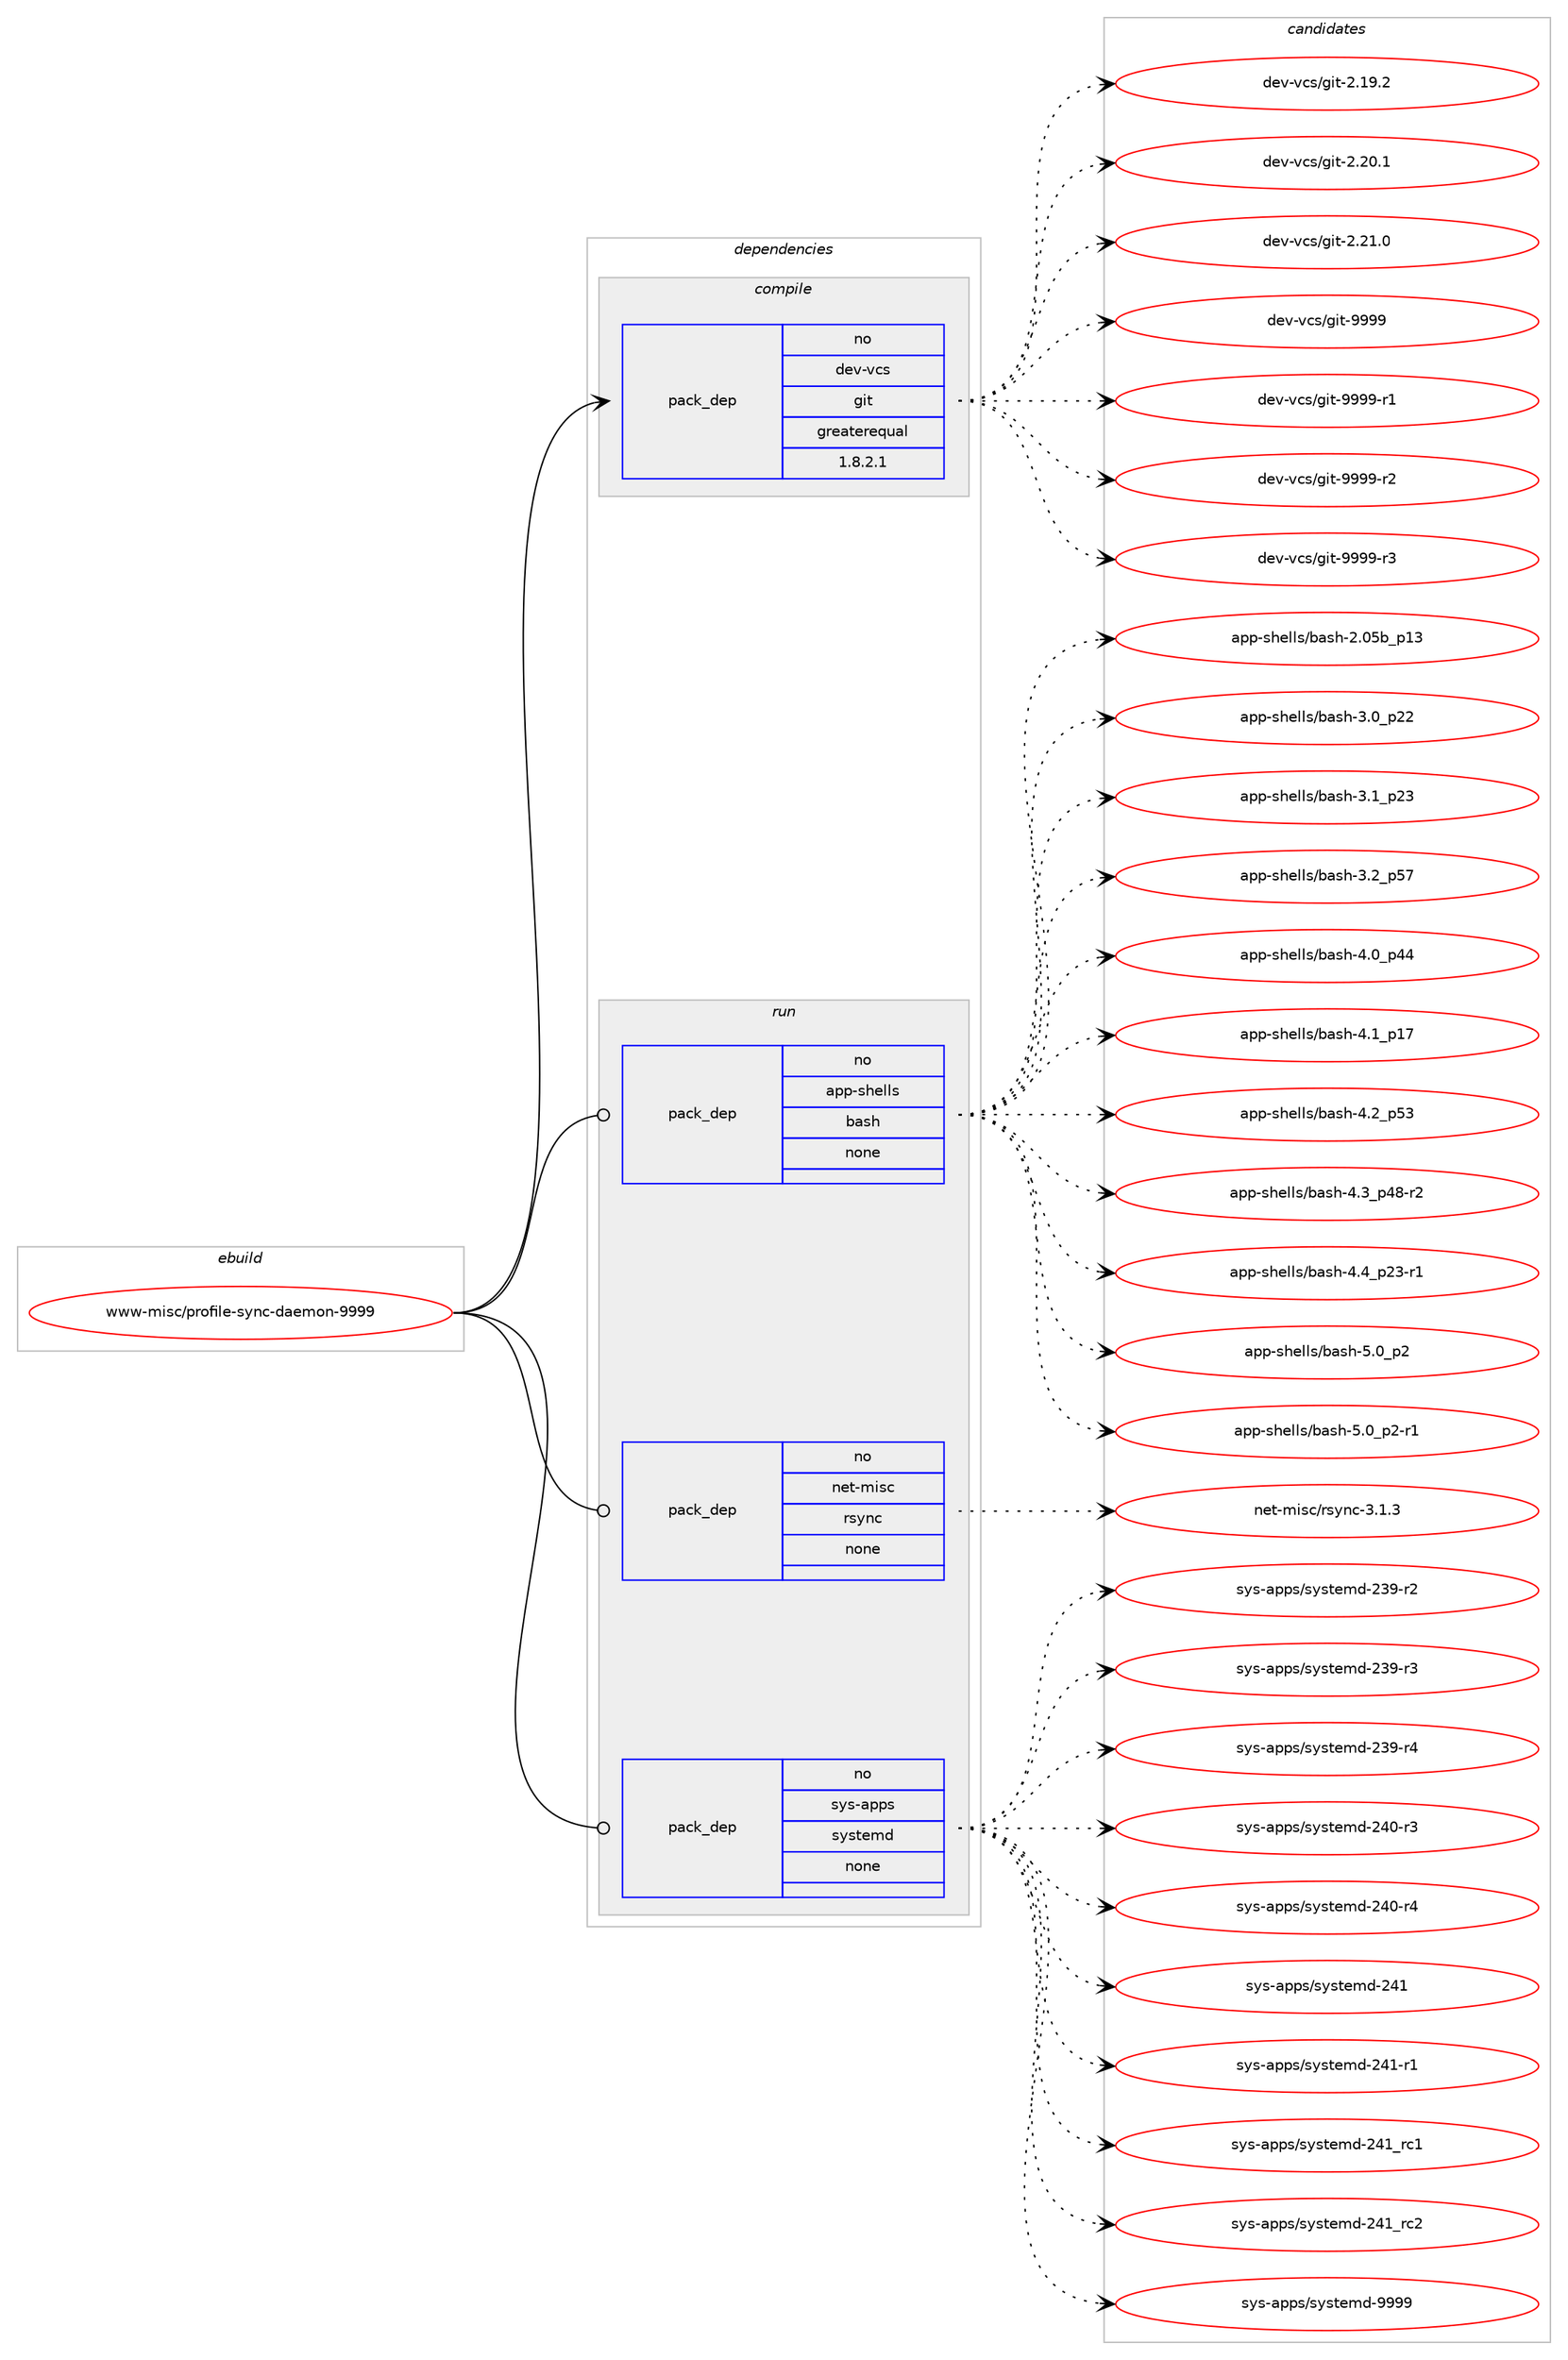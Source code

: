 digraph prolog {

# *************
# Graph options
# *************

newrank=true;
concentrate=true;
compound=true;
graph [rankdir=LR,fontname=Helvetica,fontsize=10,ranksep=1.5];#, ranksep=2.5, nodesep=0.2];
edge  [arrowhead=vee];
node  [fontname=Helvetica,fontsize=10];

# **********
# The ebuild
# **********

subgraph cluster_leftcol {
color=gray;
rank=same;
label=<<i>ebuild</i>>;
id [label="www-misc/profile-sync-daemon-9999", color=red, width=4, href="../www-misc/profile-sync-daemon-9999.svg"];
}

# ****************
# The dependencies
# ****************

subgraph cluster_midcol {
color=gray;
label=<<i>dependencies</i>>;
subgraph cluster_compile {
fillcolor="#eeeeee";
style=filled;
label=<<i>compile</i>>;
subgraph pack1256761 {
dependency1750307 [label=<<TABLE BORDER="0" CELLBORDER="1" CELLSPACING="0" CELLPADDING="4" WIDTH="220"><TR><TD ROWSPAN="6" CELLPADDING="30">pack_dep</TD></TR><TR><TD WIDTH="110">no</TD></TR><TR><TD>dev-vcs</TD></TR><TR><TD>git</TD></TR><TR><TD>greaterequal</TD></TR><TR><TD>1.8.2.1</TD></TR></TABLE>>, shape=none, color=blue];
}
id:e -> dependency1750307:w [weight=20,style="solid",arrowhead="vee"];
}
subgraph cluster_compileandrun {
fillcolor="#eeeeee";
style=filled;
label=<<i>compile and run</i>>;
}
subgraph cluster_run {
fillcolor="#eeeeee";
style=filled;
label=<<i>run</i>>;
subgraph pack1256762 {
dependency1750308 [label=<<TABLE BORDER="0" CELLBORDER="1" CELLSPACING="0" CELLPADDING="4" WIDTH="220"><TR><TD ROWSPAN="6" CELLPADDING="30">pack_dep</TD></TR><TR><TD WIDTH="110">no</TD></TR><TR><TD>app-shells</TD></TR><TR><TD>bash</TD></TR><TR><TD>none</TD></TR><TR><TD></TD></TR></TABLE>>, shape=none, color=blue];
}
id:e -> dependency1750308:w [weight=20,style="solid",arrowhead="odot"];
subgraph pack1256763 {
dependency1750309 [label=<<TABLE BORDER="0" CELLBORDER="1" CELLSPACING="0" CELLPADDING="4" WIDTH="220"><TR><TD ROWSPAN="6" CELLPADDING="30">pack_dep</TD></TR><TR><TD WIDTH="110">no</TD></TR><TR><TD>net-misc</TD></TR><TR><TD>rsync</TD></TR><TR><TD>none</TD></TR><TR><TD></TD></TR></TABLE>>, shape=none, color=blue];
}
id:e -> dependency1750309:w [weight=20,style="solid",arrowhead="odot"];
subgraph pack1256764 {
dependency1750310 [label=<<TABLE BORDER="0" CELLBORDER="1" CELLSPACING="0" CELLPADDING="4" WIDTH="220"><TR><TD ROWSPAN="6" CELLPADDING="30">pack_dep</TD></TR><TR><TD WIDTH="110">no</TD></TR><TR><TD>sys-apps</TD></TR><TR><TD>systemd</TD></TR><TR><TD>none</TD></TR><TR><TD></TD></TR></TABLE>>, shape=none, color=blue];
}
id:e -> dependency1750310:w [weight=20,style="solid",arrowhead="odot"];
}
}

# **************
# The candidates
# **************

subgraph cluster_choices {
rank=same;
color=gray;
label=<<i>candidates</i>>;

subgraph choice1256761 {
color=black;
nodesep=1;
choice10010111845118991154710310511645504649574650 [label="dev-vcs/git-2.19.2", color=red, width=4,href="../dev-vcs/git-2.19.2.svg"];
choice10010111845118991154710310511645504650484649 [label="dev-vcs/git-2.20.1", color=red, width=4,href="../dev-vcs/git-2.20.1.svg"];
choice10010111845118991154710310511645504650494648 [label="dev-vcs/git-2.21.0", color=red, width=4,href="../dev-vcs/git-2.21.0.svg"];
choice1001011184511899115471031051164557575757 [label="dev-vcs/git-9999", color=red, width=4,href="../dev-vcs/git-9999.svg"];
choice10010111845118991154710310511645575757574511449 [label="dev-vcs/git-9999-r1", color=red, width=4,href="../dev-vcs/git-9999-r1.svg"];
choice10010111845118991154710310511645575757574511450 [label="dev-vcs/git-9999-r2", color=red, width=4,href="../dev-vcs/git-9999-r2.svg"];
choice10010111845118991154710310511645575757574511451 [label="dev-vcs/git-9999-r3", color=red, width=4,href="../dev-vcs/git-9999-r3.svg"];
dependency1750307:e -> choice10010111845118991154710310511645504649574650:w [style=dotted,weight="100"];
dependency1750307:e -> choice10010111845118991154710310511645504650484649:w [style=dotted,weight="100"];
dependency1750307:e -> choice10010111845118991154710310511645504650494648:w [style=dotted,weight="100"];
dependency1750307:e -> choice1001011184511899115471031051164557575757:w [style=dotted,weight="100"];
dependency1750307:e -> choice10010111845118991154710310511645575757574511449:w [style=dotted,weight="100"];
dependency1750307:e -> choice10010111845118991154710310511645575757574511450:w [style=dotted,weight="100"];
dependency1750307:e -> choice10010111845118991154710310511645575757574511451:w [style=dotted,weight="100"];
}
subgraph choice1256762 {
color=black;
nodesep=1;
choice9711211245115104101108108115479897115104455046485398951124951 [label="app-shells/bash-2.05b_p13", color=red, width=4,href="../app-shells/bash-2.05b_p13.svg"];
choice971121124511510410110810811547989711510445514648951125050 [label="app-shells/bash-3.0_p22", color=red, width=4,href="../app-shells/bash-3.0_p22.svg"];
choice971121124511510410110810811547989711510445514649951125051 [label="app-shells/bash-3.1_p23", color=red, width=4,href="../app-shells/bash-3.1_p23.svg"];
choice971121124511510410110810811547989711510445514650951125355 [label="app-shells/bash-3.2_p57", color=red, width=4,href="../app-shells/bash-3.2_p57.svg"];
choice971121124511510410110810811547989711510445524648951125252 [label="app-shells/bash-4.0_p44", color=red, width=4,href="../app-shells/bash-4.0_p44.svg"];
choice971121124511510410110810811547989711510445524649951124955 [label="app-shells/bash-4.1_p17", color=red, width=4,href="../app-shells/bash-4.1_p17.svg"];
choice971121124511510410110810811547989711510445524650951125351 [label="app-shells/bash-4.2_p53", color=red, width=4,href="../app-shells/bash-4.2_p53.svg"];
choice9711211245115104101108108115479897115104455246519511252564511450 [label="app-shells/bash-4.3_p48-r2", color=red, width=4,href="../app-shells/bash-4.3_p48-r2.svg"];
choice9711211245115104101108108115479897115104455246529511250514511449 [label="app-shells/bash-4.4_p23-r1", color=red, width=4,href="../app-shells/bash-4.4_p23-r1.svg"];
choice9711211245115104101108108115479897115104455346489511250 [label="app-shells/bash-5.0_p2", color=red, width=4,href="../app-shells/bash-5.0_p2.svg"];
choice97112112451151041011081081154798971151044553464895112504511449 [label="app-shells/bash-5.0_p2-r1", color=red, width=4,href="../app-shells/bash-5.0_p2-r1.svg"];
dependency1750308:e -> choice9711211245115104101108108115479897115104455046485398951124951:w [style=dotted,weight="100"];
dependency1750308:e -> choice971121124511510410110810811547989711510445514648951125050:w [style=dotted,weight="100"];
dependency1750308:e -> choice971121124511510410110810811547989711510445514649951125051:w [style=dotted,weight="100"];
dependency1750308:e -> choice971121124511510410110810811547989711510445514650951125355:w [style=dotted,weight="100"];
dependency1750308:e -> choice971121124511510410110810811547989711510445524648951125252:w [style=dotted,weight="100"];
dependency1750308:e -> choice971121124511510410110810811547989711510445524649951124955:w [style=dotted,weight="100"];
dependency1750308:e -> choice971121124511510410110810811547989711510445524650951125351:w [style=dotted,weight="100"];
dependency1750308:e -> choice9711211245115104101108108115479897115104455246519511252564511450:w [style=dotted,weight="100"];
dependency1750308:e -> choice9711211245115104101108108115479897115104455246529511250514511449:w [style=dotted,weight="100"];
dependency1750308:e -> choice9711211245115104101108108115479897115104455346489511250:w [style=dotted,weight="100"];
dependency1750308:e -> choice97112112451151041011081081154798971151044553464895112504511449:w [style=dotted,weight="100"];
}
subgraph choice1256763 {
color=black;
nodesep=1;
choice11010111645109105115994711411512111099455146494651 [label="net-misc/rsync-3.1.3", color=red, width=4,href="../net-misc/rsync-3.1.3.svg"];
dependency1750309:e -> choice11010111645109105115994711411512111099455146494651:w [style=dotted,weight="100"];
}
subgraph choice1256764 {
color=black;
nodesep=1;
choice115121115459711211211547115121115116101109100455051574511450 [label="sys-apps/systemd-239-r2", color=red, width=4,href="../sys-apps/systemd-239-r2.svg"];
choice115121115459711211211547115121115116101109100455051574511451 [label="sys-apps/systemd-239-r3", color=red, width=4,href="../sys-apps/systemd-239-r3.svg"];
choice115121115459711211211547115121115116101109100455051574511452 [label="sys-apps/systemd-239-r4", color=red, width=4,href="../sys-apps/systemd-239-r4.svg"];
choice115121115459711211211547115121115116101109100455052484511451 [label="sys-apps/systemd-240-r3", color=red, width=4,href="../sys-apps/systemd-240-r3.svg"];
choice115121115459711211211547115121115116101109100455052484511452 [label="sys-apps/systemd-240-r4", color=red, width=4,href="../sys-apps/systemd-240-r4.svg"];
choice11512111545971121121154711512111511610110910045505249 [label="sys-apps/systemd-241", color=red, width=4,href="../sys-apps/systemd-241.svg"];
choice115121115459711211211547115121115116101109100455052494511449 [label="sys-apps/systemd-241-r1", color=red, width=4,href="../sys-apps/systemd-241-r1.svg"];
choice11512111545971121121154711512111511610110910045505249951149949 [label="sys-apps/systemd-241_rc1", color=red, width=4,href="../sys-apps/systemd-241_rc1.svg"];
choice11512111545971121121154711512111511610110910045505249951149950 [label="sys-apps/systemd-241_rc2", color=red, width=4,href="../sys-apps/systemd-241_rc2.svg"];
choice1151211154597112112115471151211151161011091004557575757 [label="sys-apps/systemd-9999", color=red, width=4,href="../sys-apps/systemd-9999.svg"];
dependency1750310:e -> choice115121115459711211211547115121115116101109100455051574511450:w [style=dotted,weight="100"];
dependency1750310:e -> choice115121115459711211211547115121115116101109100455051574511451:w [style=dotted,weight="100"];
dependency1750310:e -> choice115121115459711211211547115121115116101109100455051574511452:w [style=dotted,weight="100"];
dependency1750310:e -> choice115121115459711211211547115121115116101109100455052484511451:w [style=dotted,weight="100"];
dependency1750310:e -> choice115121115459711211211547115121115116101109100455052484511452:w [style=dotted,weight="100"];
dependency1750310:e -> choice11512111545971121121154711512111511610110910045505249:w [style=dotted,weight="100"];
dependency1750310:e -> choice115121115459711211211547115121115116101109100455052494511449:w [style=dotted,weight="100"];
dependency1750310:e -> choice11512111545971121121154711512111511610110910045505249951149949:w [style=dotted,weight="100"];
dependency1750310:e -> choice11512111545971121121154711512111511610110910045505249951149950:w [style=dotted,weight="100"];
dependency1750310:e -> choice1151211154597112112115471151211151161011091004557575757:w [style=dotted,weight="100"];
}
}

}
